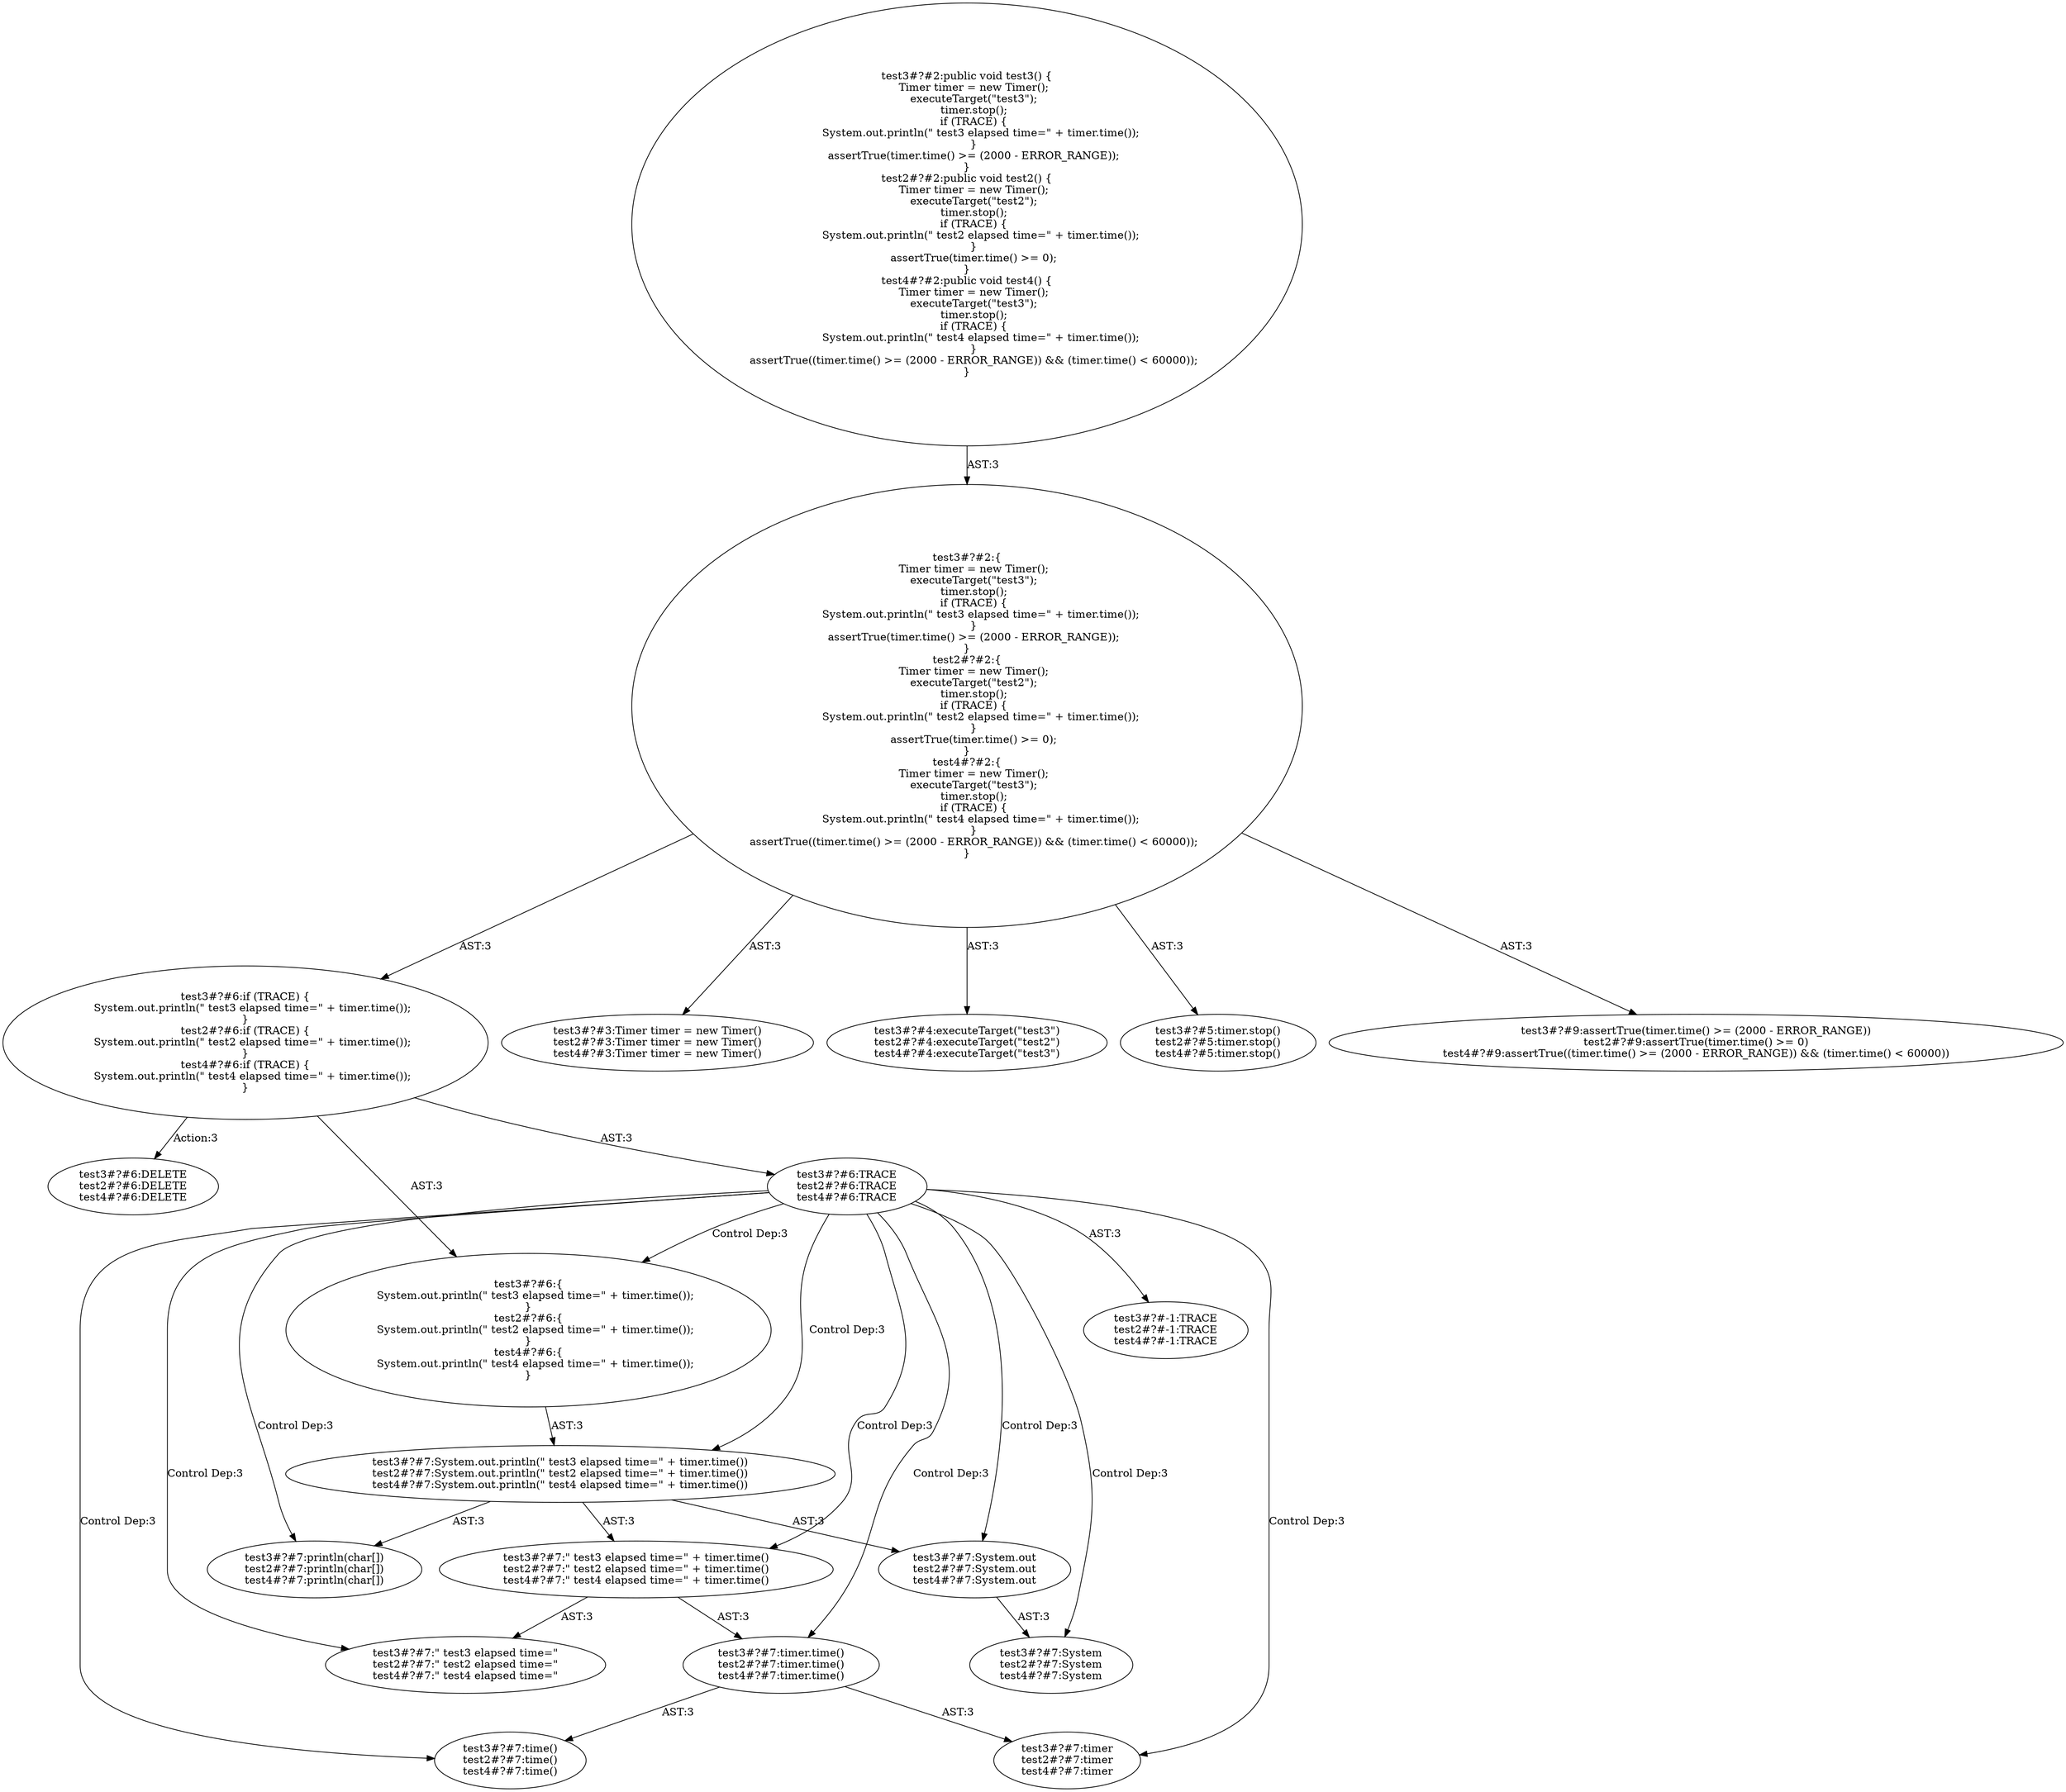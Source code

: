 digraph "Pattern" {
0 [label="test3#?#6:DELETE
test2#?#6:DELETE
test4#?#6:DELETE" shape=ellipse]
1 [label="test3#?#6:if (TRACE) \{
    System.out.println(\" test3 elapsed time=\" + timer.time());
\}
test2#?#6:if (TRACE) \{
    System.out.println(\" test2 elapsed time=\" + timer.time());
\}
test4#?#6:if (TRACE) \{
    System.out.println(\" test4 elapsed time=\" + timer.time());
\}" shape=ellipse]
2 [label="test3#?#2:\{
    Timer timer = new Timer();
    executeTarget(\"test3\");
    timer.stop();
    if (TRACE) \{
        System.out.println(\" test3 elapsed time=\" + timer.time());
    \}
    assertTrue(timer.time() >= (2000 - ERROR_RANGE));
\}
test2#?#2:\{
    Timer timer = new Timer();
    executeTarget(\"test2\");
    timer.stop();
    if (TRACE) \{
        System.out.println(\" test2 elapsed time=\" + timer.time());
    \}
    assertTrue(timer.time() >= 0);
\}
test4#?#2:\{
    Timer timer = new Timer();
    executeTarget(\"test3\");
    timer.stop();
    if (TRACE) \{
        System.out.println(\" test4 elapsed time=\" + timer.time());
    \}
    assertTrue((timer.time() >= (2000 - ERROR_RANGE)) && (timer.time() < 60000));
\}" shape=ellipse]
3 [label="test3#?#2:public void test3() \{
    Timer timer = new Timer();
    executeTarget(\"test3\");
    timer.stop();
    if (TRACE) \{
        System.out.println(\" test3 elapsed time=\" + timer.time());
    \}
    assertTrue(timer.time() >= (2000 - ERROR_RANGE));
\}
test2#?#2:public void test2() \{
    Timer timer = new Timer();
    executeTarget(\"test2\");
    timer.stop();
    if (TRACE) \{
        System.out.println(\" test2 elapsed time=\" + timer.time());
    \}
    assertTrue(timer.time() >= 0);
\}
test4#?#2:public void test4() \{
    Timer timer = new Timer();
    executeTarget(\"test3\");
    timer.stop();
    if (TRACE) \{
        System.out.println(\" test4 elapsed time=\" + timer.time());
    \}
    assertTrue((timer.time() >= (2000 - ERROR_RANGE)) && (timer.time() < 60000));
\}" shape=ellipse]
4 [label="test3#?#3:Timer timer = new Timer()
test2#?#3:Timer timer = new Timer()
test4#?#3:Timer timer = new Timer()" shape=ellipse]
5 [label="test3#?#4:executeTarget(\"test3\")
test2#?#4:executeTarget(\"test2\")
test4#?#4:executeTarget(\"test3\")" shape=ellipse]
6 [label="test3#?#5:timer.stop()
test2#?#5:timer.stop()
test4#?#5:timer.stop()" shape=ellipse]
7 [label="test3#?#9:assertTrue(timer.time() >= (2000 - ERROR_RANGE))
test2#?#9:assertTrue(timer.time() >= 0)
test4#?#9:assertTrue((timer.time() >= (2000 - ERROR_RANGE)) && (timer.time() < 60000))" shape=ellipse]
8 [label="test3#?#6:TRACE
test2#?#6:TRACE
test4#?#6:TRACE" shape=ellipse]
9 [label="test3#?#-1:TRACE
test2#?#-1:TRACE
test4#?#-1:TRACE" shape=ellipse]
10 [label="test3#?#6:\{
    System.out.println(\" test3 elapsed time=\" + timer.time());
\}
test2#?#6:\{
    System.out.println(\" test2 elapsed time=\" + timer.time());
\}
test4#?#6:\{
    System.out.println(\" test4 elapsed time=\" + timer.time());
\}" shape=ellipse]
11 [label="test3#?#7:System.out.println(\" test3 elapsed time=\" + timer.time())
test2#?#7:System.out.println(\" test2 elapsed time=\" + timer.time())
test4#?#7:System.out.println(\" test4 elapsed time=\" + timer.time())" shape=ellipse]
12 [label="test3#?#7:println(char[])
test2#?#7:println(char[])
test4#?#7:println(char[])" shape=ellipse]
13 [label="test3#?#7:System.out
test2#?#7:System.out
test4#?#7:System.out" shape=ellipse]
14 [label="test3#?#7:System
test2#?#7:System
test4#?#7:System" shape=ellipse]
15 [label="test3#?#7:\" test3 elapsed time=\" + timer.time()
test2#?#7:\" test2 elapsed time=\" + timer.time()
test4#?#7:\" test4 elapsed time=\" + timer.time()" shape=ellipse]
16 [label="test3#?#7:\" test3 elapsed time=\"
test2#?#7:\" test2 elapsed time=\"
test4#?#7:\" test4 elapsed time=\"" shape=ellipse]
17 [label="test3#?#7:timer.time()
test2#?#7:timer.time()
test4#?#7:timer.time()" shape=ellipse]
18 [label="test3#?#7:time()
test2#?#7:time()
test4#?#7:time()" shape=ellipse]
19 [label="test3#?#7:timer
test2#?#7:timer
test4#?#7:timer" shape=ellipse]
1 -> 0 [label="Action:3"];
1 -> 8 [label="AST:3"];
1 -> 10 [label="AST:3"];
2 -> 1 [label="AST:3"];
2 -> 4 [label="AST:3"];
2 -> 5 [label="AST:3"];
2 -> 6 [label="AST:3"];
2 -> 7 [label="AST:3"];
3 -> 2 [label="AST:3"];
8 -> 9 [label="AST:3"];
8 -> 10 [label="Control Dep:3"];
8 -> 11 [label="Control Dep:3"];
8 -> 12 [label="Control Dep:3"];
8 -> 13 [label="Control Dep:3"];
8 -> 14 [label="Control Dep:3"];
8 -> 15 [label="Control Dep:3"];
8 -> 16 [label="Control Dep:3"];
8 -> 17 [label="Control Dep:3"];
8 -> 18 [label="Control Dep:3"];
8 -> 19 [label="Control Dep:3"];
10 -> 11 [label="AST:3"];
11 -> 13 [label="AST:3"];
11 -> 12 [label="AST:3"];
11 -> 15 [label="AST:3"];
13 -> 14 [label="AST:3"];
15 -> 16 [label="AST:3"];
15 -> 17 [label="AST:3"];
17 -> 19 [label="AST:3"];
17 -> 18 [label="AST:3"];
}